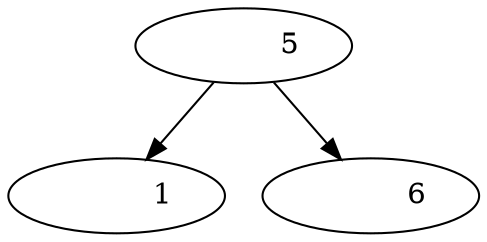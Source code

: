  digraph G {
 "Nodofe3f22fd-2e5e-460e-6ad2-183f76fff099"[label= "           5 "]
 "Nodofe3f22fd-2e5e-460e-6ad2-183f76fff099"->"Nodod587928f-f6ad-43b7-7ab8-1ef0cf7fc426"
 "Nodofe3f22fd-2e5e-460e-6ad2-183f76fff099"->"Nodofe73942a-9ab8-43ed-680e-a285ffffae95"
 "Nodod587928f-f6ad-43b7-7ab8-1ef0cf7fc426"[label= "           1 "]
 "Nodofe73942a-9ab8-43ed-680e-a285ffffae95"[label= "           6 "]
 }
